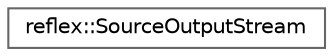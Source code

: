 digraph "Graphical Class Hierarchy"
{
 // LATEX_PDF_SIZE
  bgcolor="transparent";
  edge [fontname=Helvetica,fontsize=10,labelfontname=Helvetica,labelfontsize=10];
  node [fontname=Helvetica,fontsize=10,shape=box,height=0.2,width=0.4];
  rankdir="LR";
  Node0 [id="Node000000",label="reflex::SourceOutputStream",height=0.2,width=0.4,color="grey40", fillcolor="white", style="filled",URL="$classreflex_1_1SourceOutputStream.html",tooltip=" "];
}

